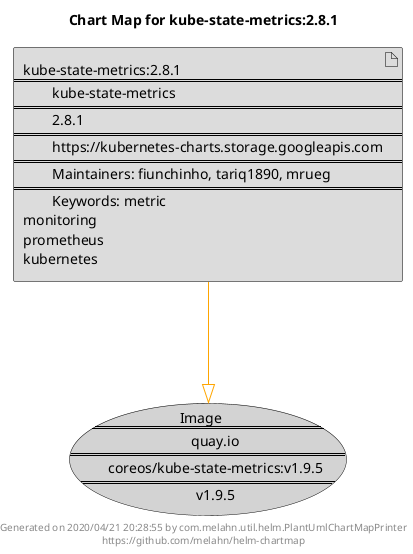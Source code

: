 @startuml
skinparam linetype ortho
skinparam backgroundColor white
skinparam usecaseBorderColor black
skinparam usecaseArrowColor LightSlateGray
skinparam artifactBorderColor black
skinparam artifactArrowColor LightSlateGray

title Chart Map for kube-state-metrics:2.8.1

'There is one referenced Helm Chart
artifact "kube-state-metrics:2.8.1\n====\n\tkube-state-metrics\n====\n\t2.8.1\n====\n\thttps://kubernetes-charts.storage.googleapis.com\n====\n\tMaintainers: fiunchinho, tariq1890, mrueg\n====\n\tKeywords: metric\nmonitoring\nprometheus\nkubernetes" as kube_state_metrics_2_8_1 #Gainsboro

'There is one referenced Docker Image
usecase "Image\n====\n\tquay.io\n====\n\tcoreos/kube-state-metrics:v1.9.5\n====\n\tv1.9.5" as quay_io_coreos_kube_state_metrics_v1_9_5 #LightGrey

'Chart Dependencies
kube_state_metrics_2_8_1--[#orange]-|>quay_io_coreos_kube_state_metrics_v1_9_5

center footer Generated on 2020/04/21 20:28:55 by com.melahn.util.helm.PlantUmlChartMapPrinter\nhttps://github.com/melahn/helm-chartmap
@enduml

